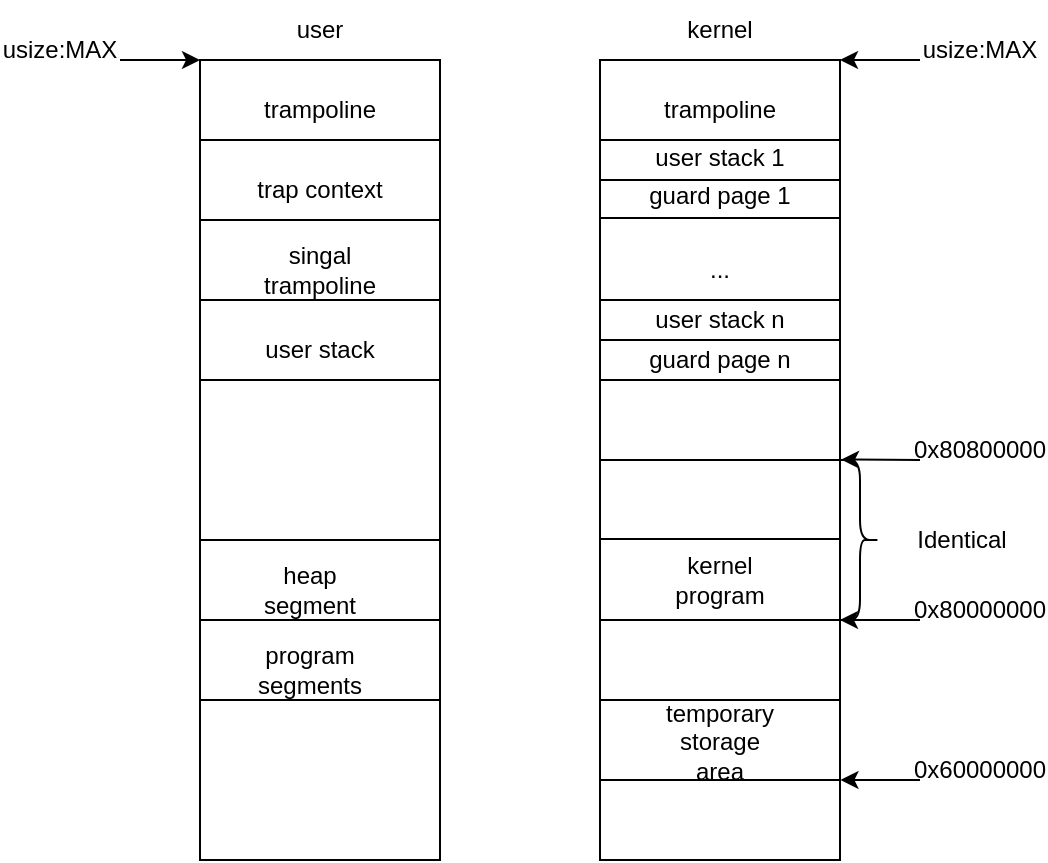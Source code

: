 <mxfile version="17.3.0" type="device"><diagram id="it56cRk1aCci86ndgRB4" name="Page-1"><mxGraphModel dx="985" dy="535" grid="1" gridSize="10" guides="1" tooltips="1" connect="1" arrows="1" fold="1" page="1" pageScale="1" pageWidth="2336" pageHeight="1654" math="0" shadow="0"><root><mxCell id="0"/><mxCell id="1" parent="0"/><mxCell id="_LLwZgwNCde0d6MYFbNb-1" value="" style="rounded=0;whiteSpace=wrap;html=1;" parent="1" vertex="1"><mxGeometry x="280" y="40" width="120" height="400" as="geometry"/></mxCell><mxCell id="_LLwZgwNCde0d6MYFbNb-2" value="" style="endArrow=none;html=1;rounded=0;" parent="1" edge="1"><mxGeometry width="50" height="50" relative="1" as="geometry"><mxPoint x="280" y="280" as="sourcePoint"/><mxPoint x="400" y="280" as="targetPoint"/></mxGeometry></mxCell><mxCell id="_LLwZgwNCde0d6MYFbNb-4" value="" style="endArrow=none;html=1;rounded=0;" parent="1" edge="1"><mxGeometry width="50" height="50" relative="1" as="geometry"><mxPoint x="280" y="80" as="sourcePoint"/><mxPoint x="400" y="80" as="targetPoint"/></mxGeometry></mxCell><mxCell id="_LLwZgwNCde0d6MYFbNb-5" value="" style="endArrow=none;html=1;rounded=0;" parent="1" edge="1"><mxGeometry width="50" height="50" relative="1" as="geometry"><mxPoint x="280" y="120" as="sourcePoint"/><mxPoint x="400" y="120" as="targetPoint"/></mxGeometry></mxCell><mxCell id="_LLwZgwNCde0d6MYFbNb-6" value="" style="endArrow=none;html=1;rounded=0;" parent="1" edge="1"><mxGeometry width="50" height="50" relative="1" as="geometry"><mxPoint x="280" y="160" as="sourcePoint"/><mxPoint x="400" y="160" as="targetPoint"/></mxGeometry></mxCell><mxCell id="_LLwZgwNCde0d6MYFbNb-8" value="" style="endArrow=none;html=1;rounded=0;" parent="1" edge="1"><mxGeometry width="50" height="50" relative="1" as="geometry"><mxPoint x="280" y="320" as="sourcePoint"/><mxPoint x="400" y="320" as="targetPoint"/></mxGeometry></mxCell><mxCell id="_LLwZgwNCde0d6MYFbNb-10" value="" style="endArrow=none;html=1;rounded=0;" parent="1" edge="1"><mxGeometry width="50" height="50" relative="1" as="geometry"><mxPoint x="280" y="360" as="sourcePoint"/><mxPoint x="400" y="360" as="targetPoint"/></mxGeometry></mxCell><mxCell id="_LLwZgwNCde0d6MYFbNb-11" value="trampoline" style="text;html=1;strokeColor=none;fillColor=none;align=center;verticalAlign=middle;whiteSpace=wrap;rounded=0;" parent="1" vertex="1"><mxGeometry x="310" y="50" width="60" height="30" as="geometry"/></mxCell><mxCell id="_LLwZgwNCde0d6MYFbNb-12" value="trap context" style="text;html=1;strokeColor=none;fillColor=none;align=center;verticalAlign=middle;whiteSpace=wrap;rounded=0;" parent="1" vertex="1"><mxGeometry x="300" y="90" width="80" height="30" as="geometry"/></mxCell><mxCell id="_LLwZgwNCde0d6MYFbNb-13" value="user stack" style="text;html=1;strokeColor=none;fillColor=none;align=center;verticalAlign=middle;whiteSpace=wrap;rounded=0;" parent="1" vertex="1"><mxGeometry x="300" y="170" width="80" height="30" as="geometry"/></mxCell><mxCell id="_LLwZgwNCde0d6MYFbNb-14" value="singal&lt;br&gt;trampoline" style="text;html=1;strokeColor=none;fillColor=none;align=center;verticalAlign=middle;whiteSpace=wrap;rounded=0;" parent="1" vertex="1"><mxGeometry x="300" y="130" width="80" height="30" as="geometry"/></mxCell><mxCell id="aaXF5ak9mDMLywdOHb4--1" value="" style="endArrow=none;html=1;rounded=0;" parent="1" edge="1"><mxGeometry width="50" height="50" relative="1" as="geometry"><mxPoint x="280" y="200" as="sourcePoint"/><mxPoint x="400" y="200" as="targetPoint"/></mxGeometry></mxCell><mxCell id="aaXF5ak9mDMLywdOHb4--4" value="program segments" style="text;html=1;strokeColor=none;fillColor=none;align=center;verticalAlign=middle;whiteSpace=wrap;rounded=0;" parent="1" vertex="1"><mxGeometry x="305" y="330" width="60" height="30" as="geometry"/></mxCell><mxCell id="aaXF5ak9mDMLywdOHb4--5" value="heap segment" style="text;html=1;strokeColor=none;fillColor=none;align=center;verticalAlign=middle;whiteSpace=wrap;rounded=0;" parent="1" vertex="1"><mxGeometry x="300" y="290" width="70" height="30" as="geometry"/></mxCell><mxCell id="v7vUNOkP66UmRszwZjzT-1" value="user" style="text;html=1;strokeColor=none;fillColor=none;align=center;verticalAlign=middle;whiteSpace=wrap;rounded=0;" vertex="1" parent="1"><mxGeometry x="310" y="10" width="60" height="30" as="geometry"/></mxCell><mxCell id="v7vUNOkP66UmRszwZjzT-3" value="" style="rounded=0;whiteSpace=wrap;html=1;" vertex="1" parent="1"><mxGeometry x="480" y="40" width="120" height="400" as="geometry"/></mxCell><mxCell id="v7vUNOkP66UmRszwZjzT-4" value="" style="endArrow=classic;html=1;rounded=0;entryX=0;entryY=0;entryDx=0;entryDy=0;" edge="1" parent="1" target="_LLwZgwNCde0d6MYFbNb-1"><mxGeometry width="50" height="50" relative="1" as="geometry"><mxPoint x="240" y="40" as="sourcePoint"/><mxPoint x="630" y="290" as="targetPoint"/></mxGeometry></mxCell><mxCell id="v7vUNOkP66UmRszwZjzT-5" value="usize:MAX" style="text;html=1;strokeColor=none;fillColor=none;align=center;verticalAlign=middle;whiteSpace=wrap;rounded=0;" vertex="1" parent="1"><mxGeometry x="180" y="20" width="60" height="30" as="geometry"/></mxCell><mxCell id="v7vUNOkP66UmRszwZjzT-6" value="kernel" style="text;html=1;strokeColor=none;fillColor=none;align=center;verticalAlign=middle;whiteSpace=wrap;rounded=0;" vertex="1" parent="1"><mxGeometry x="510" y="10" width="60" height="30" as="geometry"/></mxCell><mxCell id="v7vUNOkP66UmRszwZjzT-8" value="user stack 1" style="text;html=1;strokeColor=none;fillColor=none;align=center;verticalAlign=middle;whiteSpace=wrap;rounded=0;" vertex="1" parent="1"><mxGeometry x="500" y="74" width="80" height="30" as="geometry"/></mxCell><mxCell id="v7vUNOkP66UmRszwZjzT-9" value="" style="endArrow=none;html=1;rounded=0;" edge="1" parent="1"><mxGeometry width="50" height="50" relative="1" as="geometry"><mxPoint x="480" y="100" as="sourcePoint"/><mxPoint x="600" y="100" as="targetPoint"/></mxGeometry></mxCell><mxCell id="v7vUNOkP66UmRszwZjzT-10" value="" style="endArrow=none;html=1;rounded=0;" edge="1" parent="1"><mxGeometry width="50" height="50" relative="1" as="geometry"><mxPoint x="480" y="119" as="sourcePoint"/><mxPoint x="600" y="119" as="targetPoint"/></mxGeometry></mxCell><mxCell id="v7vUNOkP66UmRszwZjzT-11" value="guard page 1" style="text;html=1;strokeColor=none;fillColor=none;align=center;verticalAlign=middle;whiteSpace=wrap;rounded=0;" vertex="1" parent="1"><mxGeometry x="500" y="93" width="80" height="30" as="geometry"/></mxCell><mxCell id="v7vUNOkP66UmRszwZjzT-12" value="" style="endArrow=none;html=1;rounded=0;" edge="1" parent="1"><mxGeometry width="50" height="50" relative="1" as="geometry"><mxPoint x="480" y="160" as="sourcePoint"/><mxPoint x="600" y="160" as="targetPoint"/></mxGeometry></mxCell><mxCell id="v7vUNOkP66UmRszwZjzT-13" value="..." style="text;html=1;strokeColor=none;fillColor=none;align=center;verticalAlign=middle;whiteSpace=wrap;rounded=0;" vertex="1" parent="1"><mxGeometry x="510" y="130" width="60" height="30" as="geometry"/></mxCell><mxCell id="v7vUNOkP66UmRszwZjzT-14" value="user stack n" style="text;html=1;strokeColor=none;fillColor=none;align=center;verticalAlign=middle;whiteSpace=wrap;rounded=0;" vertex="1" parent="1"><mxGeometry x="500" y="155" width="80" height="30" as="geometry"/></mxCell><mxCell id="v7vUNOkP66UmRszwZjzT-15" value="" style="endArrow=none;html=1;rounded=0;" edge="1" parent="1"><mxGeometry width="50" height="50" relative="1" as="geometry"><mxPoint x="480" y="180" as="sourcePoint"/><mxPoint x="600" y="180" as="targetPoint"/></mxGeometry></mxCell><mxCell id="v7vUNOkP66UmRszwZjzT-16" value="guard page n" style="text;html=1;strokeColor=none;fillColor=none;align=center;verticalAlign=middle;whiteSpace=wrap;rounded=0;" vertex="1" parent="1"><mxGeometry x="500" y="175" width="80" height="30" as="geometry"/></mxCell><mxCell id="v7vUNOkP66UmRszwZjzT-17" value="" style="endArrow=none;html=1;rounded=0;" edge="1" parent="1"><mxGeometry width="50" height="50" relative="1" as="geometry"><mxPoint x="480" y="200" as="sourcePoint"/><mxPoint x="600" y="200" as="targetPoint"/></mxGeometry></mxCell><mxCell id="v7vUNOkP66UmRszwZjzT-18" value="usize:MAX" style="text;html=1;strokeColor=none;fillColor=none;align=center;verticalAlign=middle;whiteSpace=wrap;rounded=0;" vertex="1" parent="1"><mxGeometry x="640" y="20" width="60" height="30" as="geometry"/></mxCell><mxCell id="v7vUNOkP66UmRszwZjzT-19" value="" style="endArrow=classic;html=1;rounded=0;" edge="1" parent="1"><mxGeometry width="50" height="50" relative="1" as="geometry"><mxPoint x="640" y="40" as="sourcePoint"/><mxPoint x="600" y="40" as="targetPoint"/></mxGeometry></mxCell><mxCell id="v7vUNOkP66UmRszwZjzT-21" value="" style="endArrow=none;html=1;rounded=0;" edge="1" parent="1"><mxGeometry width="50" height="50" relative="1" as="geometry"><mxPoint x="480" y="240" as="sourcePoint"/><mxPoint x="600" y="240" as="targetPoint"/></mxGeometry></mxCell><mxCell id="v7vUNOkP66UmRszwZjzT-22" value="" style="endArrow=none;html=1;rounded=0;" edge="1" parent="1"><mxGeometry width="50" height="50" relative="1" as="geometry"><mxPoint x="480" y="279.5" as="sourcePoint"/><mxPoint x="600" y="279.5" as="targetPoint"/></mxGeometry></mxCell><mxCell id="v7vUNOkP66UmRszwZjzT-25" value="" style="shape=curlyBracket;whiteSpace=wrap;html=1;rounded=1;flipH=1;" vertex="1" parent="1"><mxGeometry x="600" y="240" width="20" height="80" as="geometry"/></mxCell><mxCell id="v7vUNOkP66UmRszwZjzT-26" value="" style="endArrow=none;html=1;rounded=0;" edge="1" parent="1"><mxGeometry width="50" height="50" relative="1" as="geometry"><mxPoint x="480" y="320" as="sourcePoint"/><mxPoint x="600" y="320" as="targetPoint"/></mxGeometry></mxCell><mxCell id="v7vUNOkP66UmRszwZjzT-27" value="" style="endArrow=classic;html=1;rounded=0;" edge="1" parent="1"><mxGeometry width="50" height="50" relative="1" as="geometry"><mxPoint x="640" y="320" as="sourcePoint"/><mxPoint x="600" y="320" as="targetPoint"/></mxGeometry></mxCell><mxCell id="v7vUNOkP66UmRszwZjzT-28" value="" style="endArrow=classic;html=1;rounded=0;entryX=0.974;entryY=-0.003;entryDx=0;entryDy=0;entryPerimeter=0;" edge="1" parent="1" target="v7vUNOkP66UmRszwZjzT-25"><mxGeometry width="50" height="50" relative="1" as="geometry"><mxPoint x="640" y="240" as="sourcePoint"/><mxPoint x="620" y="100" as="targetPoint"/></mxGeometry></mxCell><mxCell id="v7vUNOkP66UmRszwZjzT-29" value="kernel&lt;br&gt;program" style="text;html=1;strokeColor=none;fillColor=none;align=center;verticalAlign=middle;whiteSpace=wrap;rounded=0;" vertex="1" parent="1"><mxGeometry x="510" y="285" width="60" height="30" as="geometry"/></mxCell><mxCell id="v7vUNOkP66UmRszwZjzT-30" value="Identical" style="text;html=1;strokeColor=none;fillColor=none;align=center;verticalAlign=middle;whiteSpace=wrap;rounded=0;" vertex="1" parent="1"><mxGeometry x="631" y="265" width="60" height="30" as="geometry"/></mxCell><mxCell id="v7vUNOkP66UmRszwZjzT-31" value="0x80800000" style="text;html=1;strokeColor=none;fillColor=none;align=center;verticalAlign=middle;whiteSpace=wrap;rounded=0;" vertex="1" parent="1"><mxGeometry x="640" y="220" width="60" height="30" as="geometry"/></mxCell><mxCell id="v7vUNOkP66UmRszwZjzT-33" value="0x80000000" style="text;html=1;strokeColor=none;fillColor=none;align=center;verticalAlign=middle;whiteSpace=wrap;rounded=0;" vertex="1" parent="1"><mxGeometry x="640" y="300" width="60" height="30" as="geometry"/></mxCell><mxCell id="v7vUNOkP66UmRszwZjzT-34" value="" style="endArrow=none;html=1;rounded=0;" edge="1" parent="1"><mxGeometry width="50" height="50" relative="1" as="geometry"><mxPoint x="480" y="360" as="sourcePoint"/><mxPoint x="600" y="360" as="targetPoint"/></mxGeometry></mxCell><mxCell id="v7vUNOkP66UmRszwZjzT-35" value="" style="endArrow=none;html=1;rounded=0;" edge="1" parent="1"><mxGeometry width="50" height="50" relative="1" as="geometry"><mxPoint x="480" y="400" as="sourcePoint"/><mxPoint x="600" y="400" as="targetPoint"/></mxGeometry></mxCell><mxCell id="v7vUNOkP66UmRszwZjzT-36" value="temporary&lt;br&gt;storage&lt;br&gt;area" style="text;html=1;strokeColor=none;fillColor=none;align=center;verticalAlign=middle;whiteSpace=wrap;rounded=0;" vertex="1" parent="1"><mxGeometry x="510" y="366" width="60" height="30" as="geometry"/></mxCell><mxCell id="v7vUNOkP66UmRszwZjzT-37" value="" style="endArrow=classic;html=1;rounded=0;entryX=1.002;entryY=0.8;entryDx=0;entryDy=0;entryPerimeter=0;" edge="1" parent="1"><mxGeometry width="50" height="50" relative="1" as="geometry"><mxPoint x="640" y="400" as="sourcePoint"/><mxPoint x="600.24" y="400" as="targetPoint"/></mxGeometry></mxCell><mxCell id="v7vUNOkP66UmRszwZjzT-38" value="0x60000000" style="text;html=1;strokeColor=none;fillColor=none;align=center;verticalAlign=middle;whiteSpace=wrap;rounded=0;" vertex="1" parent="1"><mxGeometry x="640" y="380" width="60" height="30" as="geometry"/></mxCell><mxCell id="v7vUNOkP66UmRszwZjzT-40" value="" style="endArrow=none;html=1;rounded=0;" edge="1" parent="1"><mxGeometry width="50" height="50" relative="1" as="geometry"><mxPoint x="480" y="80" as="sourcePoint"/><mxPoint x="600" y="80" as="targetPoint"/></mxGeometry></mxCell><mxCell id="v7vUNOkP66UmRszwZjzT-41" value="trampoline" style="text;html=1;strokeColor=none;fillColor=none;align=center;verticalAlign=middle;whiteSpace=wrap;rounded=0;" vertex="1" parent="1"><mxGeometry x="510" y="50" width="60" height="30" as="geometry"/></mxCell></root></mxGraphModel></diagram></mxfile>